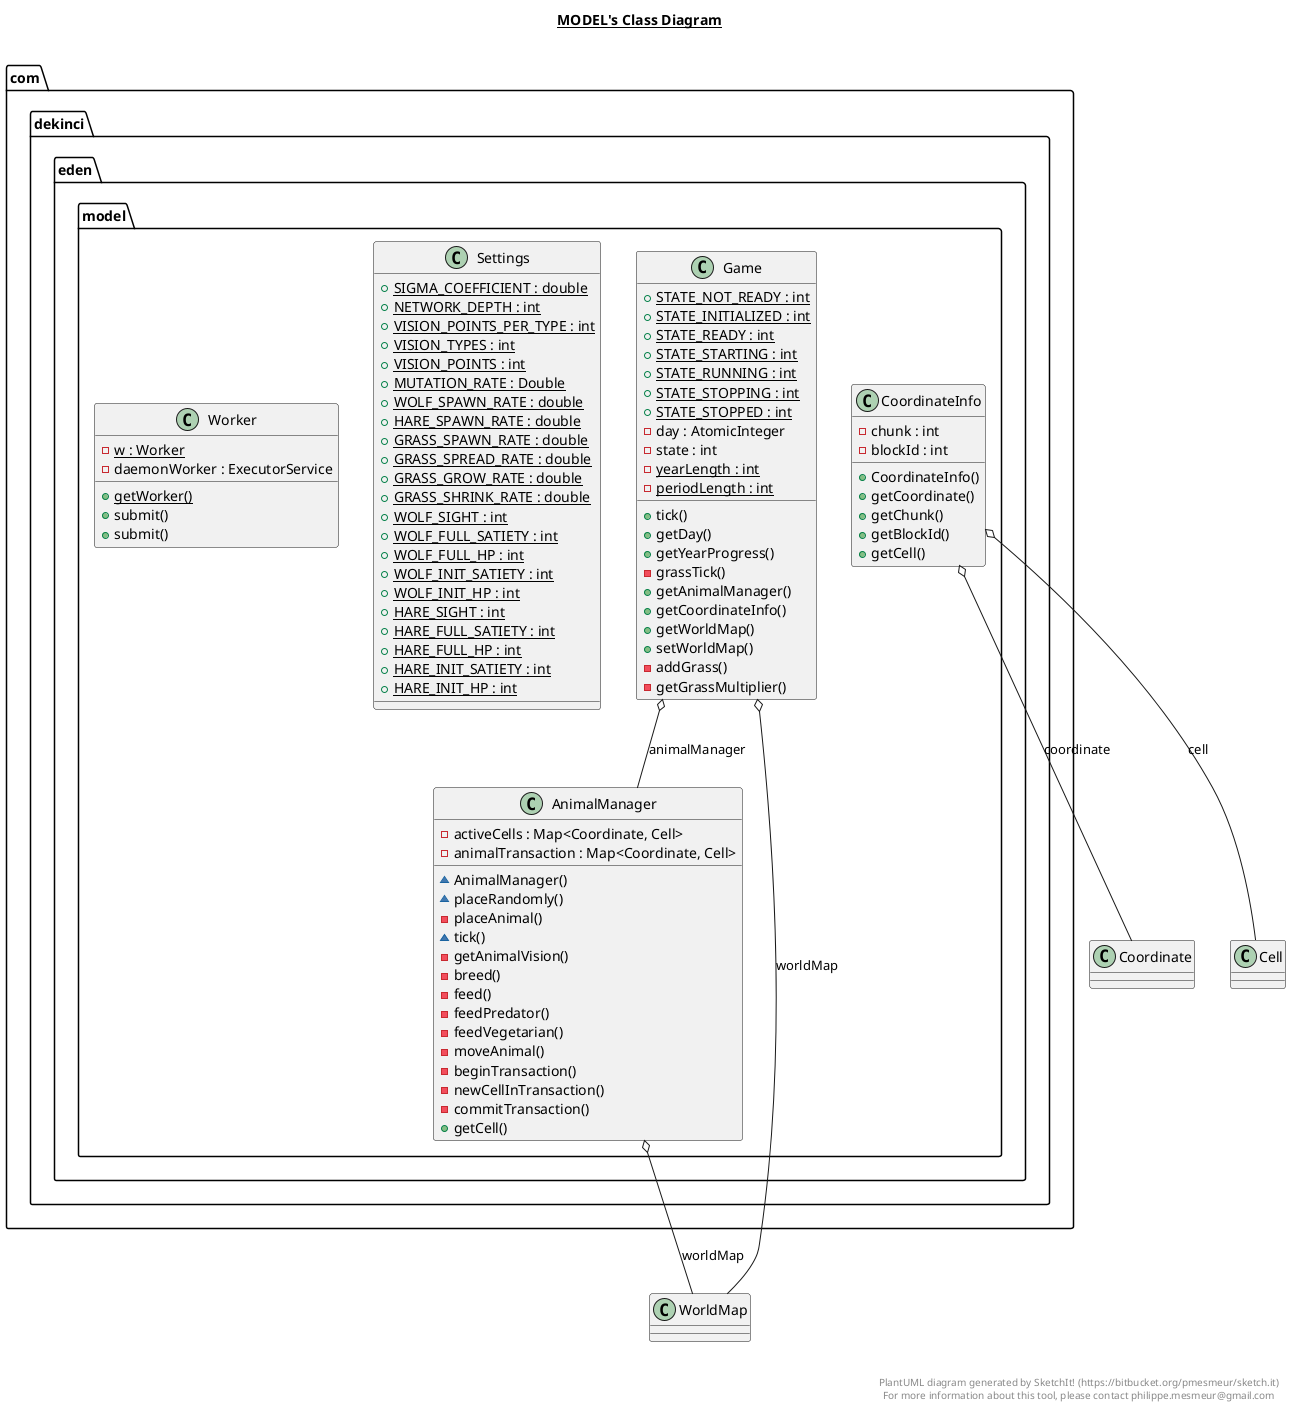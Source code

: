 @startuml

title __MODEL's Class Diagram__\n

  package com.dekinci.eden {
    package com.dekinci.eden.model {
      class AnimalManager {
          - activeCells : Map<Coordinate, Cell>
          - animalTransaction : Map<Coordinate, Cell>
          ~ AnimalManager()
          ~ placeRandomly()
          - placeAnimal()
          ~ tick()
          - getAnimalVision()
          - breed()
          - feed()
          - feedPredator()
          - feedVegetarian()
          - moveAnimal()
          - beginTransaction()
          - newCellInTransaction()
          - commitTransaction()
          + getCell()
      }
    }
  }
  

  package com.dekinci.eden {
    package com.dekinci.eden.model {
      class CoordinateInfo {
          - chunk : int
          - blockId : int
          + CoordinateInfo()
          + getCoordinate()
          + getChunk()
          + getBlockId()
          + getCell()
      }
    }
  }
  

  package com.dekinci.eden {
    package com.dekinci.eden.model {
      class Game {
          {static} + STATE_NOT_READY : int
          {static} + STATE_INITIALIZED : int
          {static} + STATE_READY : int
          {static} + STATE_STARTING : int
          {static} + STATE_RUNNING : int
          {static} + STATE_STOPPING : int
          {static} + STATE_STOPPED : int
          - day : AtomicInteger
          - state : int
          {static} - yearLength : int
          {static} - periodLength : int
          + tick()
          + getDay()
          + getYearProgress()
          - grassTick()
          + getAnimalManager()
          + getCoordinateInfo()
          + getWorldMap()
          + setWorldMap()
          - addGrass()
          - getGrassMultiplier()
      }
    }
  }
  

  package com.dekinci.eden {
    package com.dekinci.eden.model {
      class Settings {
          {static} + SIGMA_COEFFICIENT : double
          {static} + NETWORK_DEPTH : int
          {static} + VISION_POINTS_PER_TYPE : int
          {static} + VISION_TYPES : int
          {static} + VISION_POINTS : int
          {static} + MUTATION_RATE : Double
          {static} + WOLF_SPAWN_RATE : double
          {static} + HARE_SPAWN_RATE : double
          {static} + GRASS_SPAWN_RATE : double
          {static} + GRASS_SPREAD_RATE : double
          {static} + GRASS_GROW_RATE : double
          {static} + GRASS_SHRINK_RATE : double
          {static} + WOLF_SIGHT : int
          {static} + WOLF_FULL_SATIETY : int
          {static} + WOLF_FULL_HP : int
          {static} + WOLF_INIT_SATIETY : int
          {static} + WOLF_INIT_HP : int
          {static} + HARE_SIGHT : int
          {static} + HARE_FULL_SATIETY : int
          {static} + HARE_FULL_HP : int
          {static} + HARE_INIT_SATIETY : int
          {static} + HARE_INIT_HP : int
      }
    }
  }
  

  package com.dekinci.eden {
    package com.dekinci.eden.model {
      class Worker {
          {static} - w : Worker
          - daemonWorker : ExecutorService
          {static} + getWorker()
          + submit()
          + submit()
      }
    }
  }
  

  AnimalManager o-- WorldMap : worldMap
  CoordinateInfo o-- Coordinate : coordinate
  CoordinateInfo o-- Cell : cell
  Game o-- WorldMap : worldMap
  Game o-- AnimalManager : animalManager


right footer


PlantUML diagram generated by SketchIt! (https://bitbucket.org/pmesmeur/sketch.it)
For more information about this tool, please contact philippe.mesmeur@gmail.com
endfooter

@enduml
